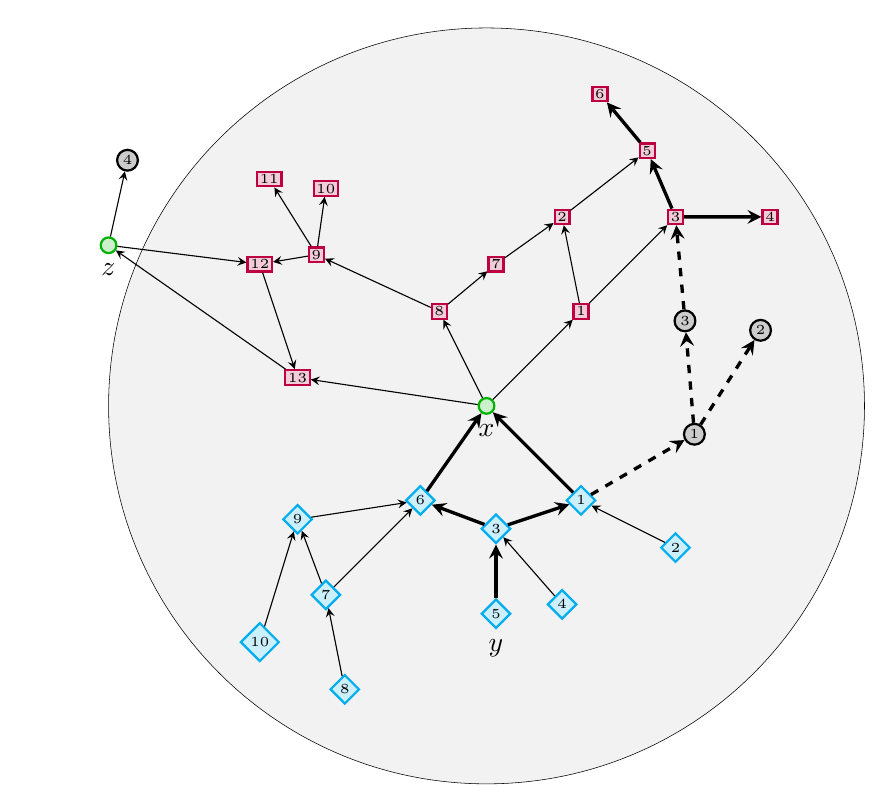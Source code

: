 \tikzstyle{bn}=[]
\tikzstyle{fndiff}=[]

\tikzstyle{fneigh}=[rectangle,draw=purple,fill=purple!20,thick,inner sep=1pt, font=\fontsize{2}{2}\selectfont]
\tikzstyle{bneigh}=[diamond,draw=cyan,fill=cyan!20,thick,inner sep=1pt, font=\fontsize{2}{2}\selectfont]
\tikzstyle{noneigh}=[circle,draw=black,fill=black!20,thick,inner sep=1pt, font=\fontsize{2}{2}\selectfont]

\tikzstyle{important}=[circle,draw=green!70!black,fill=green!70!black!20,thick,inner sep=2pt]
\tikzstyle{textstyle}=[font=\fontsize{6}{6}\selectfont]
\begin{tikzpicture}[>=stealth,looseness=.1,auto,scale=1.2])
	\draw [fill=black!5, very thin] (0, 0) ellipse (4 and 4);	
	
	\node (an) at (0,0) [important, label=below:{$x$}] {};
	\node (an2) at (-4,1.7) [important, label=below:{$z$}] {};
	
	\node (b1) at (1,-1) [bneigh] {1};
	\node (b2) at (2,-1.5) [bneigh] {2};
	\node (b3) at (0.1,-1.3) [bneigh] {3};
	\node (b4) at (0.8,-2.1) [bneigh] {4};
	\node (b5) at (0.1, -2.2) [bneigh, label=below:{$y$}] {5};
	\node (b6) at (-0.7,-1) [bneigh] {6};
	\node (b7) at (-1.7,-2) [bneigh] {7};
	\node (b8) at (-1.5,-3) [bneigh] {8};
	\node (b9) at (-2,-1.2) [bneigh] {9};
	\node (b10) at (-2.4,-2.5) [bneigh] {10};
	
	%\draw [draw=black, fill=yellow, opacity=0.25, smooth, bend left=70] (-0.2, -2.5) to (-0.2, -1.9) to (0.4, -1.9) to (0.4, -2.5) to (-0.2, -2.5);
	
	\draw [bn, very thick, ->] (b1) -- (an);
	\draw [bn, very thick, ->] (b3) -- (b1);
	\draw [->] (b2) -- (b1);
	\draw [->] (b4) -- (b3);
	\draw [bn, very thick, ->] (b5) -- (b3);
	\draw [very thick, ->] (b3) -- (b6);
	\draw [very thick, ->] (b6) -- (an);
	\draw [->] (b10) -- (b9);
	\draw [->] (b9) -- (b6);
	\draw [->] (b7) -- (b6);
	\draw [->] (b7) -- (b9);
	\draw [->] (b8) -- (b7);
	
	\node (f1) at (1,1) [fneigh] {1};
	\node (f2) at (0.8,2) [fneigh] {2};
	\node (f3) at (2,2) [fneigh] {3};
	\node (f4) at (3,2) [fneigh] {4};
	\node (f5) at (1.7, 2.7) [fneigh] {5};
	\node (f6) at (1.2,3.3) [fneigh] {6};
	\node (f7) at (0.1,1.5) [fneigh] {7};
	\node (f8) at (-0.5,1) [fneigh] {8};
	\node (f9) at (-1.8, 1.6) [fneigh] {9};
	\node (f10) at (-1.7,2.3) [fneigh] {10};
	\node (f11) at (-2.3,2.4) [fneigh] {11};
	\node (f12) at (-2.4,1.5) [fneigh] {12};
	\node (f13) at (-2,0.3) [fneigh] {13};
	
	\draw [fndiff, very thick, ->] (f3) -- (f4);
	\draw [fndiff, very thick, ->] (f3) -- (f5);
	\draw [fndiff, very thick, ->] (f5) -- (f6);
	\draw [->] (f1) -- (f3);
	\draw [->] (f2) -- (f5);
	\draw [->] (f1) -- (f2);
	\draw [->] (an) -- (f1);
	\draw [->] (an) -- (f8);
	\draw [->] (f8) -- (f7);
	\draw [->] (f7) -- (f2);
	\draw [->] (f8) -- (f9);
	\draw [->] (f9) -- (f10);
	\draw [->] (f9) -- (f11);
	\draw [->] (f9) -- (f12);
	\draw [->] (f12) -- (f13);
	\draw [->] (an) -- (f13);
	\draw [->] (f13) -- (an2);
	
	\node (n1) at (2.2,-0.3) [noneigh] {1};
	\node (n2) at (2.9,0.8) [noneigh] {2};
	\node (n3) at (2.1,0.9) [noneigh] {3};
	
	\draw [very thick, dashed, ->] (b1) -- (n1);
	\draw [very thick, dashed, ->] (n1) -- (n2);
	\draw [very thick, dashed, ->] (n1) -- (n3);
	\draw [very thick, dashed, ->] (n3) -- (f3);
	
	\node (n4) at (-3.8,2.6) [noneigh] {4};
	\draw [->] (an2) -- (n4);
	\draw [->] (an2) -- (f12);
\end{tikzpicture}
